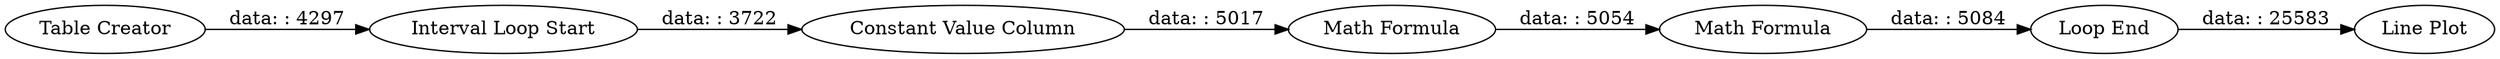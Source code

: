 digraph {
	"8826249618164410627_26" [label="Line Plot"]
	"8826249618164410627_25" [label="Math Formula"]
	"8826249618164410627_23" [label="Table Creator"]
	"8826249618164410627_18" [label="Interval Loop Start"]
	"8826249618164410627_16" [label="Loop End"]
	"8826249618164410627_24" [label="Constant Value Column"]
	"8826249618164410627_20" [label="Math Formula"]
	"8826249618164410627_16" -> "8826249618164410627_26" [label="data: : 25583"]
	"8826249618164410627_18" -> "8826249618164410627_24" [label="data: : 3722"]
	"8826249618164410627_24" -> "8826249618164410627_20" [label="data: : 5017"]
	"8826249618164410627_20" -> "8826249618164410627_25" [label="data: : 5054"]
	"8826249618164410627_23" -> "8826249618164410627_18" [label="data: : 4297"]
	"8826249618164410627_25" -> "8826249618164410627_16" [label="data: : 5084"]
	rankdir=LR
}
